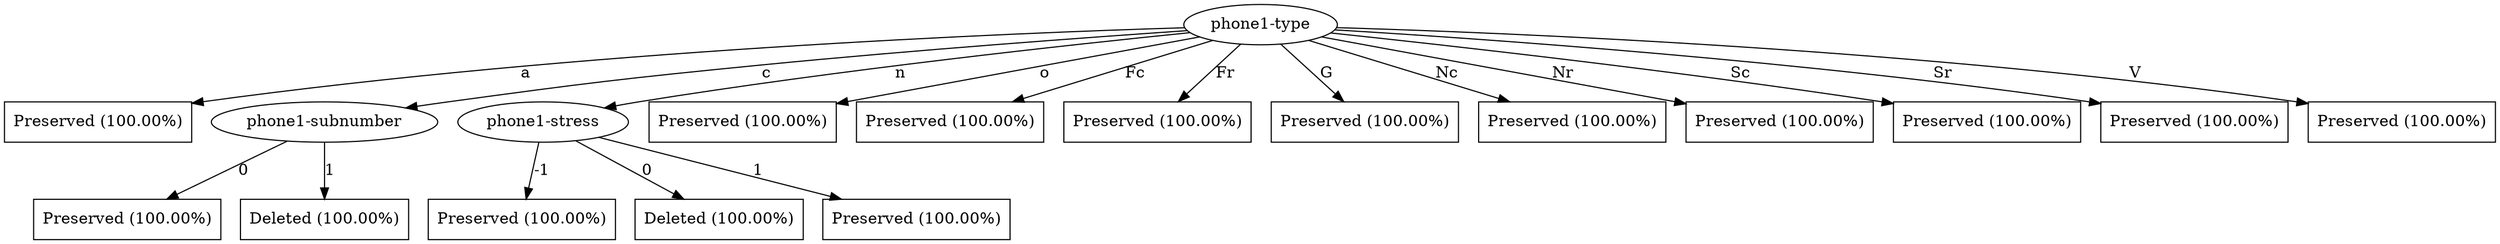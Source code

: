 digraph G {
"bg==" [ shape=ellipse label="phone1-type"]
"bg==" -> "bi0w" [ label="a" ]
"bi0w" [ shape=box label="Preserved (100.00%)"]
"bg==" -> "bi0x" [ label="c" ]
"bi0x" [ shape=ellipse label="phone1-subnumber"]
"bi0x" -> "bi0xLTA=" [ label="0" ]
"bi0xLTA=" [ shape=box label="Preserved (100.00%)"]
"bi0x" -> "bi0xLTE=" [ label="1" ]
"bi0xLTE=" [ shape=box label="Deleted (100.00%)"]
"bg==" -> "bi0y" [ label="n" ]
"bi0y" [ shape=ellipse label="phone1-stress"]
"bi0y" -> "bi0yLTA=" [ label="-1" ]
"bi0yLTA=" [ shape=box label="Preserved (100.00%)"]
"bi0y" -> "bi0yLTE=" [ label="0" ]
"bi0yLTE=" [ shape=box label="Deleted (100.00%)"]
"bi0y" -> "bi0yLTI=" [ label="1" ]
"bi0yLTI=" [ shape=box label="Preserved (100.00%)"]
"bg==" -> "bi0z" [ label="o" ]
"bi0z" [ shape=box label="Preserved (100.00%)"]
"bg==" -> "bi00" [ label="Fc" ]
"bi00" [ shape=box label="Preserved (100.00%)"]
"bg==" -> "bi01" [ label="Fr" ]
"bi01" [ shape=box label="Preserved (100.00%)"]
"bg==" -> "bi02" [ label="G" ]
"bi02" [ shape=box label="Preserved (100.00%)"]
"bg==" -> "bi03" [ label="Nc" ]
"bi03" [ shape=box label="Preserved (100.00%)"]
"bg==" -> "bi04" [ label="Nr" ]
"bi04" [ shape=box label="Preserved (100.00%)"]
"bg==" -> "bi05" [ label="Sc" ]
"bi05" [ shape=box label="Preserved (100.00%)"]
"bg==" -> "bi0xMA==" [ label="Sr" ]
"bi0xMA==" [ shape=box label="Preserved (100.00%)"]
"bg==" -> "bi0xMQ==" [ label="V" ]
"bi0xMQ==" [ shape=box label="Preserved (100.00%)"]
}
